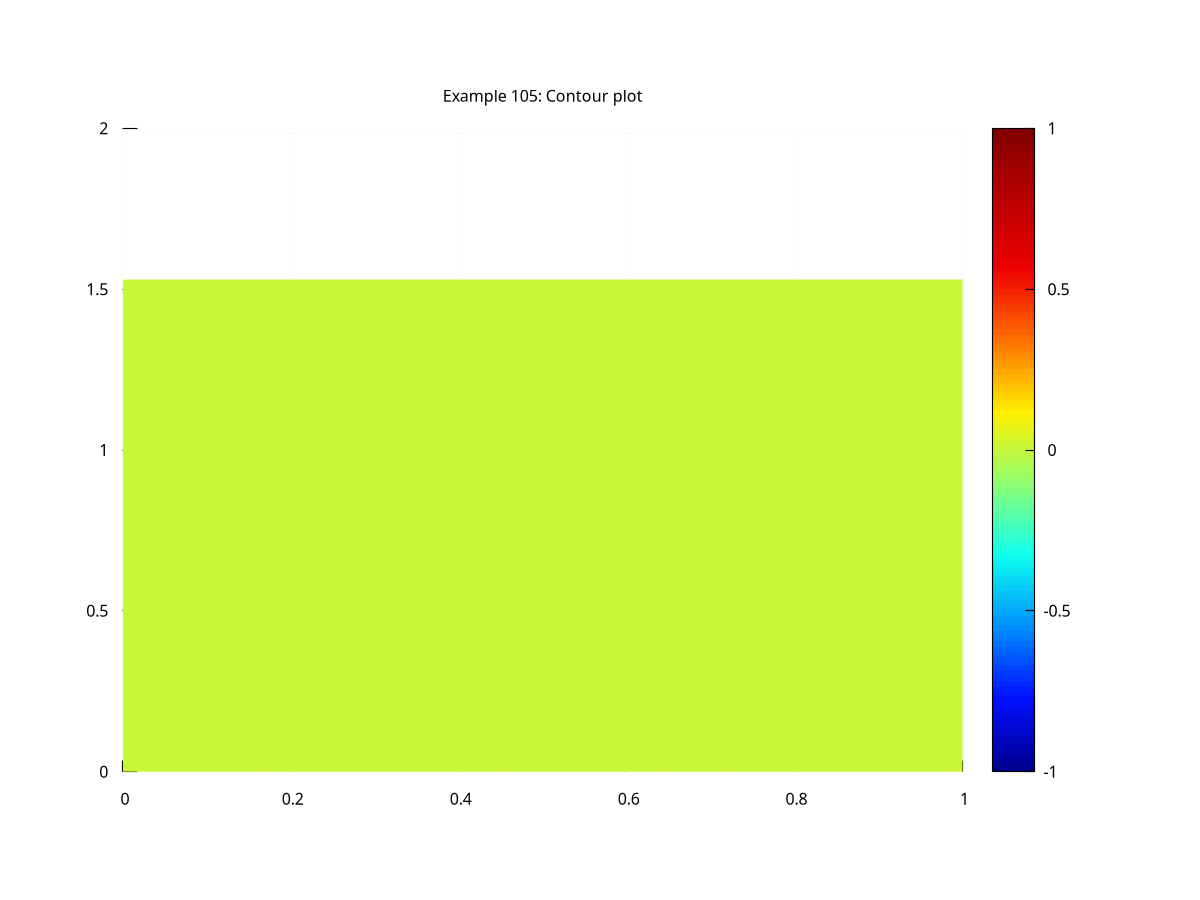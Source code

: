 # ogpf libray
# Rev. 0.22 of March 9th, 2018
# Licence: MIT

# gnuplot global setting
set term wxt size 640,480 enhanced font "verdana,10" title "ogpf libray: Rev. 0.22 of March 9th, 2018"

# ogpf extra configuration
# -------------------------------------------
# color definitions
set style line 1 lc rgb "#800000" lt 1 lw 2
set style line 2 lc rgb "#ff0000" lt 1 lw 2
set style line 3 lc rgb "#ff4500" lt 1 lw 2
set style line 4 lc rgb "#ffa500" lt 1 lw 2
set style line 5 lc rgb "#006400" lt 1 lw 2
set style line 6 lc rgb "#0000ff" lt 1 lw 2
set style line 7 lc rgb "#9400d3" lt 1 lw 2

# Axes
set border linewidth 1.15
set tics nomirror

# grid
# Add light grid to plot
set style line 102 lc rgb "#d6d7d9" lt 0 lw 1
set grid back ls 102

# plot style
set style data linespoints

# -------------------------------------------

set style data lines

 
# options
unset key
unset surface
unset border


 
# plot scale
 
# Annotation: title and labels
set title "Example 105: Contour plot"
 
# axes setting
set xrange [-0.:1.]
set yrange [-0.:2.]

#data x y z
$xyz << EOD
 -0.100000000000000      -3.000000000000000E-002  0.000000000000000E+000
 -0.100000000000000       2.379310344827586E-002  0.000000000000000E+000
 -0.100000000000000       7.758620689655173E-002  0.000000000000000E+000
 -0.100000000000000       0.131379310344828       0.000000000000000E+000
 -0.100000000000000       0.185172413793103       0.000000000000000E+000
 -0.100000000000000       0.238965517241379       0.000000000000000E+000
 -0.100000000000000       0.292758620689655       0.000000000000000E+000
 -0.100000000000000       0.346551724137931       0.000000000000000E+000
 -0.100000000000000       0.400344827586207       0.000000000000000E+000
 -0.100000000000000       0.454137931034483       0.000000000000000E+000
 -0.100000000000000       0.507931034482759       0.000000000000000E+000
 -0.100000000000000       0.561724137931034       0.000000000000000E+000
 -0.100000000000000       0.615517241379310       0.000000000000000E+000
 -0.100000000000000       0.669310344827586       0.000000000000000E+000
 -0.100000000000000       0.723103448275862       0.000000000000000E+000
 -0.100000000000000       0.776896551724138       0.000000000000000E+000
 -0.100000000000000       0.830689655172414       0.000000000000000E+000
 -0.100000000000000       0.884482758620690       0.000000000000000E+000
 -0.100000000000000       0.938275862068966       0.000000000000000E+000
 -0.100000000000000       0.992068965517241       0.000000000000000E+000
 -0.100000000000000        1.04586206896552       0.000000000000000E+000
 -0.100000000000000        1.09965517241379       0.000000000000000E+000
 -0.100000000000000        1.15344827586207       0.000000000000000E+000
 -0.100000000000000        1.20724137931034       0.000000000000000E+000
 -0.100000000000000        1.26103448275862       0.000000000000000E+000
 -0.100000000000000        1.31482758620690       0.000000000000000E+000
 -0.100000000000000        1.36862068965517       0.000000000000000E+000
 -0.100000000000000        1.42241379310345       0.000000000000000E+000
 -0.100000000000000        1.47620689655172       0.000000000000000E+000
 -0.100000000000000        1.53000000000000       0.000000000000000E+000

 -3.157894736842105E-002 -3.000000000000000E-002  0.000000000000000E+000
 -3.157894736842105E-002  2.379310344827586E-002  0.000000000000000E+000
 -3.157894736842105E-002  7.758620689655173E-002  0.000000000000000E+000
 -3.157894736842105E-002  0.131379310344828       0.000000000000000E+000
 -3.157894736842105E-002  0.185172413793103       0.000000000000000E+000
 -3.157894736842105E-002  0.238965517241379       0.000000000000000E+000
 -3.157894736842105E-002  0.292758620689655       0.000000000000000E+000
 -3.157894736842105E-002  0.346551724137931       0.000000000000000E+000
 -3.157894736842105E-002  0.400344827586207       0.000000000000000E+000
 -3.157894736842105E-002  0.454137931034483       0.000000000000000E+000
 -3.157894736842105E-002  0.507931034482759       0.000000000000000E+000
 -3.157894736842105E-002  0.561724137931034       0.000000000000000E+000
 -3.157894736842105E-002  0.615517241379310       0.000000000000000E+000
 -3.157894736842105E-002  0.669310344827586       0.000000000000000E+000
 -3.157894736842105E-002  0.723103448275862       0.000000000000000E+000
 -3.157894736842105E-002  0.776896551724138       0.000000000000000E+000
 -3.157894736842105E-002  0.830689655172414       0.000000000000000E+000
 -3.157894736842105E-002  0.884482758620690       0.000000000000000E+000
 -3.157894736842105E-002  0.938275862068966       0.000000000000000E+000
 -3.157894736842105E-002  0.992068965517241       0.000000000000000E+000
 -3.157894736842105E-002   1.04586206896552       0.000000000000000E+000
 -3.157894736842105E-002   1.09965517241379       0.000000000000000E+000
 -3.157894736842105E-002   1.15344827586207       0.000000000000000E+000
 -3.157894736842105E-002   1.20724137931034       0.000000000000000E+000
 -3.157894736842105E-002   1.26103448275862       0.000000000000000E+000
 -3.157894736842105E-002   1.31482758620690       0.000000000000000E+000
 -3.157894736842105E-002   1.36862068965517       0.000000000000000E+000
 -3.157894736842105E-002   1.42241379310345       0.000000000000000E+000
 -3.157894736842105E-002   1.47620689655172       0.000000000000000E+000
 -3.157894736842105E-002   1.53000000000000       0.000000000000000E+000

  3.684210526315790E-002 -3.000000000000000E-002  0.000000000000000E+000
  3.684210526315790E-002  2.379310344827586E-002  0.000000000000000E+000
  3.684210526315790E-002  7.758620689655173E-002  0.000000000000000E+000
  3.684210526315790E-002  0.131379310344828       0.000000000000000E+000
  3.684210526315790E-002  0.185172413793103       0.000000000000000E+000
  3.684210526315790E-002  0.238965517241379       0.000000000000000E+000
  3.684210526315790E-002  0.292758620689655       0.000000000000000E+000
  3.684210526315790E-002  0.346551724137931       0.000000000000000E+000
  3.684210526315790E-002  0.400344827586207       0.000000000000000E+000
  3.684210526315790E-002  0.454137931034483       0.000000000000000E+000
  3.684210526315790E-002  0.507931034482759       0.000000000000000E+000
  3.684210526315790E-002  0.561724137931034       0.000000000000000E+000
  3.684210526315790E-002  0.615517241379310       0.000000000000000E+000
  3.684210526315790E-002  0.669310344827586       0.000000000000000E+000
  3.684210526315790E-002  0.723103448275862       0.000000000000000E+000
  3.684210526315790E-002  0.776896551724138       0.000000000000000E+000
  3.684210526315790E-002  0.830689655172414       0.000000000000000E+000
  3.684210526315790E-002  0.884482758620690       0.000000000000000E+000
  3.684210526315790E-002  0.938275862068966       0.000000000000000E+000
  3.684210526315790E-002  0.992068965517241       0.000000000000000E+000
  3.684210526315790E-002   1.04586206896552       0.000000000000000E+000
  3.684210526315790E-002   1.09965517241379       0.000000000000000E+000
  3.684210526315790E-002   1.15344827586207       0.000000000000000E+000
  3.684210526315790E-002   1.20724137931034       0.000000000000000E+000
  3.684210526315790E-002   1.26103448275862       0.000000000000000E+000
  3.684210526315790E-002   1.31482758620690       0.000000000000000E+000
  3.684210526315790E-002   1.36862068965517       0.000000000000000E+000
  3.684210526315790E-002   1.42241379310345       0.000000000000000E+000
  3.684210526315790E-002   1.47620689655172       0.000000000000000E+000
  3.684210526315790E-002   1.53000000000000       0.000000000000000E+000

  0.105263157894737      -3.000000000000000E-002  0.000000000000000E+000
  0.105263157894737       2.379310344827586E-002  0.000000000000000E+000
  0.105263157894737       7.758620689655173E-002  0.000000000000000E+000
  0.105263157894737       0.131379310344828       0.000000000000000E+000
  0.105263157894737       0.185172413793103       0.000000000000000E+000
  0.105263157894737       0.238965517241379       0.000000000000000E+000
  0.105263157894737       0.292758620689655       0.000000000000000E+000
  0.105263157894737       0.346551724137931       0.000000000000000E+000
  0.105263157894737       0.400344827586207       0.000000000000000E+000
  0.105263157894737       0.454137931034483       0.000000000000000E+000
  0.105263157894737       0.507931034482759       0.000000000000000E+000
  0.105263157894737       0.561724137931034       0.000000000000000E+000
  0.105263157894737       0.615517241379310       0.000000000000000E+000
  0.105263157894737       0.669310344827586       0.000000000000000E+000
  0.105263157894737       0.723103448275862       0.000000000000000E+000
  0.105263157894737       0.776896551724138       0.000000000000000E+000
  0.105263157894737       0.830689655172414       0.000000000000000E+000
  0.105263157894737       0.884482758620690       0.000000000000000E+000
  0.105263157894737       0.938275862068966       0.000000000000000E+000
  0.105263157894737       0.992068965517241       0.000000000000000E+000
  0.105263157894737        1.04586206896552       0.000000000000000E+000
  0.105263157894737        1.09965517241379       0.000000000000000E+000
  0.105263157894737        1.15344827586207       0.000000000000000E+000
  0.105263157894737        1.20724137931034       0.000000000000000E+000
  0.105263157894737        1.26103448275862       0.000000000000000E+000
  0.105263157894737        1.31482758620690       0.000000000000000E+000
  0.105263157894737        1.36862068965517       0.000000000000000E+000
  0.105263157894737        1.42241379310345       0.000000000000000E+000
  0.105263157894737        1.47620689655172       0.000000000000000E+000
  0.105263157894737        1.53000000000000       0.000000000000000E+000

  0.173684210526316      -3.000000000000000E-002  0.000000000000000E+000
  0.173684210526316       2.379310344827586E-002  0.000000000000000E+000
  0.173684210526316       7.758620689655173E-002  0.000000000000000E+000
  0.173684210526316       0.131379310344828       0.000000000000000E+000
  0.173684210526316       0.185172413793103       0.000000000000000E+000
  0.173684210526316       0.238965517241379       0.000000000000000E+000
  0.173684210526316       0.292758620689655       0.000000000000000E+000
  0.173684210526316       0.346551724137931       0.000000000000000E+000
  0.173684210526316       0.400344827586207       0.000000000000000E+000
  0.173684210526316       0.454137931034483       0.000000000000000E+000
  0.173684210526316       0.507931034482759       0.000000000000000E+000
  0.173684210526316       0.561724137931034       0.000000000000000E+000
  0.173684210526316       0.615517241379310       0.000000000000000E+000
  0.173684210526316       0.669310344827586       0.000000000000000E+000
  0.173684210526316       0.723103448275862       0.000000000000000E+000
  0.173684210526316       0.776896551724138       0.000000000000000E+000
  0.173684210526316       0.830689655172414       0.000000000000000E+000
  0.173684210526316       0.884482758620690       0.000000000000000E+000
  0.173684210526316       0.938275862068966       0.000000000000000E+000
  0.173684210526316       0.992068965517241       0.000000000000000E+000
  0.173684210526316        1.04586206896552       0.000000000000000E+000
  0.173684210526316        1.09965517241379       0.000000000000000E+000
  0.173684210526316        1.15344827586207       0.000000000000000E+000
  0.173684210526316        1.20724137931034       0.000000000000000E+000
  0.173684210526316        1.26103448275862       0.000000000000000E+000
  0.173684210526316        1.31482758620690       0.000000000000000E+000
  0.173684210526316        1.36862068965517       0.000000000000000E+000
  0.173684210526316        1.42241379310345       0.000000000000000E+000
  0.173684210526316        1.47620689655172       0.000000000000000E+000
  0.173684210526316        1.53000000000000       0.000000000000000E+000

  0.242105263157895      -3.000000000000000E-002  0.000000000000000E+000
  0.242105263157895       2.379310344827586E-002  0.000000000000000E+000
  0.242105263157895       7.758620689655173E-002  0.000000000000000E+000
  0.242105263157895       0.131379310344828       0.000000000000000E+000
  0.242105263157895       0.185172413793103       0.000000000000000E+000
  0.242105263157895       0.238965517241379       0.000000000000000E+000
  0.242105263157895       0.292758620689655       0.000000000000000E+000
  0.242105263157895       0.346551724137931       0.000000000000000E+000
  0.242105263157895       0.400344827586207       0.000000000000000E+000
  0.242105263157895       0.454137931034483       0.000000000000000E+000
  0.242105263157895       0.507931034482759       0.000000000000000E+000
  0.242105263157895       0.561724137931034       0.000000000000000E+000
  0.242105263157895       0.615517241379310       0.000000000000000E+000
  0.242105263157895       0.669310344827586       0.000000000000000E+000
  0.242105263157895       0.723103448275862       0.000000000000000E+000
  0.242105263157895       0.776896551724138       0.000000000000000E+000
  0.242105263157895       0.830689655172414       0.000000000000000E+000
  0.242105263157895       0.884482758620690       0.000000000000000E+000
  0.242105263157895       0.938275862068966       0.000000000000000E+000
  0.242105263157895       0.992068965517241       0.000000000000000E+000
  0.242105263157895        1.04586206896552       0.000000000000000E+000
  0.242105263157895        1.09965517241379       0.000000000000000E+000
  0.242105263157895        1.15344827586207       0.000000000000000E+000
  0.242105263157895        1.20724137931034       0.000000000000000E+000
  0.242105263157895        1.26103448275862       0.000000000000000E+000
  0.242105263157895        1.31482758620690       0.000000000000000E+000
  0.242105263157895        1.36862068965517       0.000000000000000E+000
  0.242105263157895        1.42241379310345       0.000000000000000E+000
  0.242105263157895        1.47620689655172       0.000000000000000E+000
  0.242105263157895        1.53000000000000       0.000000000000000E+000

  0.310526315789474      -3.000000000000000E-002  0.000000000000000E+000
  0.310526315789474       2.379310344827586E-002  0.000000000000000E+000
  0.310526315789474       7.758620689655173E-002  0.000000000000000E+000
  0.310526315789474       0.131379310344828       0.000000000000000E+000
  0.310526315789474       0.185172413793103       0.000000000000000E+000
  0.310526315789474       0.238965517241379       0.000000000000000E+000
  0.310526315789474       0.292758620689655       0.000000000000000E+000
  0.310526315789474       0.346551724137931       0.000000000000000E+000
  0.310526315789474       0.400344827586207       0.000000000000000E+000
  0.310526315789474       0.454137931034483       0.000000000000000E+000
  0.310526315789474       0.507931034482759       0.000000000000000E+000
  0.310526315789474       0.561724137931034       0.000000000000000E+000
  0.310526315789474       0.615517241379310       0.000000000000000E+000
  0.310526315789474       0.669310344827586       0.000000000000000E+000
  0.310526315789474       0.723103448275862       0.000000000000000E+000
  0.310526315789474       0.776896551724138       0.000000000000000E+000
  0.310526315789474       0.830689655172414       0.000000000000000E+000
  0.310526315789474       0.884482758620690       0.000000000000000E+000
  0.310526315789474       0.938275862068966       0.000000000000000E+000
  0.310526315789474       0.992068965517241       0.000000000000000E+000
  0.310526315789474        1.04586206896552       0.000000000000000E+000
  0.310526315789474        1.09965517241379       0.000000000000000E+000
  0.310526315789474        1.15344827586207       0.000000000000000E+000
  0.310526315789474        1.20724137931034       0.000000000000000E+000
  0.310526315789474        1.26103448275862       0.000000000000000E+000
  0.310526315789474        1.31482758620690       0.000000000000000E+000
  0.310526315789474        1.36862068965517       0.000000000000000E+000
  0.310526315789474        1.42241379310345       0.000000000000000E+000
  0.310526315789474        1.47620689655172       0.000000000000000E+000
  0.310526315789474        1.53000000000000       0.000000000000000E+000

  0.378947368421053      -3.000000000000000E-002  0.000000000000000E+000
  0.378947368421053       2.379310344827586E-002  0.000000000000000E+000
  0.378947368421053       7.758620689655173E-002  0.000000000000000E+000
  0.378947368421053       0.131379310344828       0.000000000000000E+000
  0.378947368421053       0.185172413793103       0.000000000000000E+000
  0.378947368421053       0.238965517241379       0.000000000000000E+000
  0.378947368421053       0.292758620689655       0.000000000000000E+000
  0.378947368421053       0.346551724137931       0.000000000000000E+000
  0.378947368421053       0.400344827586207       0.000000000000000E+000
  0.378947368421053       0.454137931034483       0.000000000000000E+000
  0.378947368421053       0.507931034482759       0.000000000000000E+000
  0.378947368421053       0.561724137931034       0.000000000000000E+000
  0.378947368421053       0.615517241379310       0.000000000000000E+000
  0.378947368421053       0.669310344827586       0.000000000000000E+000
  0.378947368421053       0.723103448275862       0.000000000000000E+000
  0.378947368421053       0.776896551724138       0.000000000000000E+000
  0.378947368421053       0.830689655172414       0.000000000000000E+000
  0.378947368421053       0.884482758620690       0.000000000000000E+000
  0.378947368421053       0.938275862068966       0.000000000000000E+000
  0.378947368421053       0.992068965517241       0.000000000000000E+000
  0.378947368421053        1.04586206896552       0.000000000000000E+000
  0.378947368421053        1.09965517241379       0.000000000000000E+000
  0.378947368421053        1.15344827586207       0.000000000000000E+000
  0.378947368421053        1.20724137931034       0.000000000000000E+000
  0.378947368421053        1.26103448275862       0.000000000000000E+000
  0.378947368421053        1.31482758620690       0.000000000000000E+000
  0.378947368421053        1.36862068965517       0.000000000000000E+000
  0.378947368421053        1.42241379310345       0.000000000000000E+000
  0.378947368421053        1.47620689655172       0.000000000000000E+000
  0.378947368421053        1.53000000000000       0.000000000000000E+000

  0.447368421052632      -3.000000000000000E-002  0.000000000000000E+000
  0.447368421052632       2.379310344827586E-002  0.000000000000000E+000
  0.447368421052632       7.758620689655173E-002  0.000000000000000E+000
  0.447368421052632       0.131379310344828       0.000000000000000E+000
  0.447368421052632       0.185172413793103       0.000000000000000E+000
  0.447368421052632       0.238965517241379       0.000000000000000E+000
  0.447368421052632       0.292758620689655       0.000000000000000E+000
  0.447368421052632       0.346551724137931       0.000000000000000E+000
  0.447368421052632       0.400344827586207       0.000000000000000E+000
  0.447368421052632       0.454137931034483       0.000000000000000E+000
  0.447368421052632       0.507931034482759       0.000000000000000E+000
  0.447368421052632       0.561724137931034       0.000000000000000E+000
  0.447368421052632       0.615517241379310       0.000000000000000E+000
  0.447368421052632       0.669310344827586       0.000000000000000E+000
  0.447368421052632       0.723103448275862       0.000000000000000E+000
  0.447368421052632       0.776896551724138       0.000000000000000E+000
  0.447368421052632       0.830689655172414       0.000000000000000E+000
  0.447368421052632       0.884482758620690       0.000000000000000E+000
  0.447368421052632       0.938275862068966       0.000000000000000E+000
  0.447368421052632       0.992068965517241       0.000000000000000E+000
  0.447368421052632        1.04586206896552       0.000000000000000E+000
  0.447368421052632        1.09965517241379       0.000000000000000E+000
  0.447368421052632        1.15344827586207       0.000000000000000E+000
  0.447368421052632        1.20724137931034       0.000000000000000E+000
  0.447368421052632        1.26103448275862       0.000000000000000E+000
  0.447368421052632        1.31482758620690       0.000000000000000E+000
  0.447368421052632        1.36862068965517       0.000000000000000E+000
  0.447368421052632        1.42241379310345       0.000000000000000E+000
  0.447368421052632        1.47620689655172       0.000000000000000E+000
  0.447368421052632        1.53000000000000       0.000000000000000E+000

  0.515789473684211      -3.000000000000000E-002  0.000000000000000E+000
  0.515789473684211       2.379310344827586E-002  0.000000000000000E+000
  0.515789473684211       7.758620689655173E-002  0.000000000000000E+000
  0.515789473684211       0.131379310344828       0.000000000000000E+000
  0.515789473684211       0.185172413793103       0.000000000000000E+000
  0.515789473684211       0.238965517241379       0.000000000000000E+000
  0.515789473684211       0.292758620689655       0.000000000000000E+000
  0.515789473684211       0.346551724137931       0.000000000000000E+000
  0.515789473684211       0.400344827586207       0.000000000000000E+000
  0.515789473684211       0.454137931034483       0.000000000000000E+000
  0.515789473684211       0.507931034482759       0.000000000000000E+000
  0.515789473684211       0.561724137931034       0.000000000000000E+000
  0.515789473684211       0.615517241379310       0.000000000000000E+000
  0.515789473684211       0.669310344827586       0.000000000000000E+000
  0.515789473684211       0.723103448275862       0.000000000000000E+000
  0.515789473684211       0.776896551724138       0.000000000000000E+000
  0.515789473684211       0.830689655172414       0.000000000000000E+000
  0.515789473684211       0.884482758620690       0.000000000000000E+000
  0.515789473684211       0.938275862068966       0.000000000000000E+000
  0.515789473684211       0.992068965517241       0.000000000000000E+000
  0.515789473684211        1.04586206896552       0.000000000000000E+000
  0.515789473684211        1.09965517241379       0.000000000000000E+000
  0.515789473684211        1.15344827586207       0.000000000000000E+000
  0.515789473684211        1.20724137931034       0.000000000000000E+000
  0.515789473684211        1.26103448275862       0.000000000000000E+000
  0.515789473684211        1.31482758620690       0.000000000000000E+000
  0.515789473684211        1.36862068965517       0.000000000000000E+000
  0.515789473684211        1.42241379310345       0.000000000000000E+000
  0.515789473684211        1.47620689655172       0.000000000000000E+000
  0.515789473684211        1.53000000000000       0.000000000000000E+000

  0.584210526315790      -3.000000000000000E-002  0.000000000000000E+000
  0.584210526315790       2.379310344827586E-002  0.000000000000000E+000
  0.584210526315790       7.758620689655173E-002  0.000000000000000E+000
  0.584210526315790       0.131379310344828       0.000000000000000E+000
  0.584210526315790       0.185172413793103       0.000000000000000E+000
  0.584210526315790       0.238965517241379       0.000000000000000E+000
  0.584210526315790       0.292758620689655       0.000000000000000E+000
  0.584210526315790       0.346551724137931       0.000000000000000E+000
  0.584210526315790       0.400344827586207       0.000000000000000E+000
  0.584210526315790       0.454137931034483       0.000000000000000E+000
  0.584210526315790       0.507931034482759       0.000000000000000E+000
  0.584210526315790       0.561724137931034       0.000000000000000E+000
  0.584210526315790       0.615517241379310       0.000000000000000E+000
  0.584210526315790       0.669310344827586       0.000000000000000E+000
  0.584210526315790       0.723103448275862       0.000000000000000E+000
  0.584210526315790       0.776896551724138       0.000000000000000E+000
  0.584210526315790       0.830689655172414       0.000000000000000E+000
  0.584210526315790       0.884482758620690       0.000000000000000E+000
  0.584210526315790       0.938275862068966       0.000000000000000E+000
  0.584210526315790       0.992068965517241       0.000000000000000E+000
  0.584210526315790        1.04586206896552       0.000000000000000E+000
  0.584210526315790        1.09965517241379       0.000000000000000E+000
  0.584210526315790        1.15344827586207       0.000000000000000E+000
  0.584210526315790        1.20724137931034       0.000000000000000E+000
  0.584210526315790        1.26103448275862       0.000000000000000E+000
  0.584210526315790        1.31482758620690       0.000000000000000E+000
  0.584210526315790        1.36862068965517       0.000000000000000E+000
  0.584210526315790        1.42241379310345       0.000000000000000E+000
  0.584210526315790        1.47620689655172       0.000000000000000E+000
  0.584210526315790        1.53000000000000       0.000000000000000E+000

  0.652631578947368      -3.000000000000000E-002  0.000000000000000E+000
  0.652631578947368       2.379310344827586E-002  0.000000000000000E+000
  0.652631578947368       7.758620689655173E-002  0.000000000000000E+000
  0.652631578947368       0.131379310344828       0.000000000000000E+000
  0.652631578947368       0.185172413793103       0.000000000000000E+000
  0.652631578947368       0.238965517241379       0.000000000000000E+000
  0.652631578947368       0.292758620689655       0.000000000000000E+000
  0.652631578947368       0.346551724137931       0.000000000000000E+000
  0.652631578947368       0.400344827586207       0.000000000000000E+000
  0.652631578947368       0.454137931034483       0.000000000000000E+000
  0.652631578947368       0.507931034482759       0.000000000000000E+000
  0.652631578947368       0.561724137931034       0.000000000000000E+000
  0.652631578947368       0.615517241379310       0.000000000000000E+000
  0.652631578947368       0.669310344827586       0.000000000000000E+000
  0.652631578947368       0.723103448275862       0.000000000000000E+000
  0.652631578947368       0.776896551724138       0.000000000000000E+000
  0.652631578947368       0.830689655172414       0.000000000000000E+000
  0.652631578947368       0.884482758620690       0.000000000000000E+000
  0.652631578947368       0.938275862068966       0.000000000000000E+000
  0.652631578947368       0.992068965517241       0.000000000000000E+000
  0.652631578947368        1.04586206896552       0.000000000000000E+000
  0.652631578947368        1.09965517241379       0.000000000000000E+000
  0.652631578947368        1.15344827586207       0.000000000000000E+000
  0.652631578947368        1.20724137931034       0.000000000000000E+000
  0.652631578947368        1.26103448275862       0.000000000000000E+000
  0.652631578947368        1.31482758620690       0.000000000000000E+000
  0.652631578947368        1.36862068965517       0.000000000000000E+000
  0.652631578947368        1.42241379310345       0.000000000000000E+000
  0.652631578947368        1.47620689655172       0.000000000000000E+000
  0.652631578947368        1.53000000000000       0.000000000000000E+000

  0.721052631578948      -3.000000000000000E-002  0.000000000000000E+000
  0.721052631578948       2.379310344827586E-002  0.000000000000000E+000
  0.721052631578948       7.758620689655173E-002  0.000000000000000E+000
  0.721052631578948       0.131379310344828       0.000000000000000E+000
  0.721052631578948       0.185172413793103       0.000000000000000E+000
  0.721052631578948       0.238965517241379       0.000000000000000E+000
  0.721052631578948       0.292758620689655       0.000000000000000E+000
  0.721052631578948       0.346551724137931       0.000000000000000E+000
  0.721052631578948       0.400344827586207       0.000000000000000E+000
  0.721052631578948       0.454137931034483       0.000000000000000E+000
  0.721052631578948       0.507931034482759       0.000000000000000E+000
  0.721052631578948       0.561724137931034       0.000000000000000E+000
  0.721052631578948       0.615517241379310       0.000000000000000E+000
  0.721052631578948       0.669310344827586       0.000000000000000E+000
  0.721052631578948       0.723103448275862       0.000000000000000E+000
  0.721052631578948       0.776896551724138       0.000000000000000E+000
  0.721052631578948       0.830689655172414       0.000000000000000E+000
  0.721052631578948       0.884482758620690       0.000000000000000E+000
  0.721052631578948       0.938275862068966       0.000000000000000E+000
  0.721052631578948       0.992068965517241       0.000000000000000E+000
  0.721052631578948        1.04586206896552       0.000000000000000E+000
  0.721052631578948        1.09965517241379       0.000000000000000E+000
  0.721052631578948        1.15344827586207       0.000000000000000E+000
  0.721052631578948        1.20724137931034       0.000000000000000E+000
  0.721052631578948        1.26103448275862       0.000000000000000E+000
  0.721052631578948        1.31482758620690       0.000000000000000E+000
  0.721052631578948        1.36862068965517       0.000000000000000E+000
  0.721052631578948        1.42241379310345       0.000000000000000E+000
  0.721052631578948        1.47620689655172       0.000000000000000E+000
  0.721052631578948        1.53000000000000       0.000000000000000E+000

  0.789473684210526      -3.000000000000000E-002  0.000000000000000E+000
  0.789473684210526       2.379310344827586E-002  0.000000000000000E+000
  0.789473684210526       7.758620689655173E-002  0.000000000000000E+000
  0.789473684210526       0.131379310344828       0.000000000000000E+000
  0.789473684210526       0.185172413793103       0.000000000000000E+000
  0.789473684210526       0.238965517241379       0.000000000000000E+000
  0.789473684210526       0.292758620689655       0.000000000000000E+000
  0.789473684210526       0.346551724137931       0.000000000000000E+000
  0.789473684210526       0.400344827586207       0.000000000000000E+000
  0.789473684210526       0.454137931034483       0.000000000000000E+000
  0.789473684210526       0.507931034482759       0.000000000000000E+000
  0.789473684210526       0.561724137931034       0.000000000000000E+000
  0.789473684210526       0.615517241379310       0.000000000000000E+000
  0.789473684210526       0.669310344827586       0.000000000000000E+000
  0.789473684210526       0.723103448275862       0.000000000000000E+000
  0.789473684210526       0.776896551724138       0.000000000000000E+000
  0.789473684210526       0.830689655172414       0.000000000000000E+000
  0.789473684210526       0.884482758620690       0.000000000000000E+000
  0.789473684210526       0.938275862068966       0.000000000000000E+000
  0.789473684210526       0.992068965517241       0.000000000000000E+000
  0.789473684210526        1.04586206896552       0.000000000000000E+000
  0.789473684210526        1.09965517241379       0.000000000000000E+000
  0.789473684210526        1.15344827586207       0.000000000000000E+000
  0.789473684210526        1.20724137931034       0.000000000000000E+000
  0.789473684210526        1.26103448275862       0.000000000000000E+000
  0.789473684210526        1.31482758620690       0.000000000000000E+000
  0.789473684210526        1.36862068965517       0.000000000000000E+000
  0.789473684210526        1.42241379310345       0.000000000000000E+000
  0.789473684210526        1.47620689655172       0.000000000000000E+000
  0.789473684210526        1.53000000000000       0.000000000000000E+000

  0.857894736842105      -3.000000000000000E-002  0.000000000000000E+000
  0.857894736842105       2.379310344827586E-002  0.000000000000000E+000
  0.857894736842105       7.758620689655173E-002  0.000000000000000E+000
  0.857894736842105       0.131379310344828       0.000000000000000E+000
  0.857894736842105       0.185172413793103       0.000000000000000E+000
  0.857894736842105       0.238965517241379       0.000000000000000E+000
  0.857894736842105       0.292758620689655       0.000000000000000E+000
  0.857894736842105       0.346551724137931       0.000000000000000E+000
  0.857894736842105       0.400344827586207       0.000000000000000E+000
  0.857894736842105       0.454137931034483       0.000000000000000E+000
  0.857894736842105       0.507931034482759       0.000000000000000E+000
  0.857894736842105       0.561724137931034       0.000000000000000E+000
  0.857894736842105       0.615517241379310       0.000000000000000E+000
  0.857894736842105       0.669310344827586       0.000000000000000E+000
  0.857894736842105       0.723103448275862       0.000000000000000E+000
  0.857894736842105       0.776896551724138       0.000000000000000E+000
  0.857894736842105       0.830689655172414       0.000000000000000E+000
  0.857894736842105       0.884482758620690       0.000000000000000E+000
  0.857894736842105       0.938275862068966       0.000000000000000E+000
  0.857894736842105       0.992068965517241       0.000000000000000E+000
  0.857894736842105        1.04586206896552       0.000000000000000E+000
  0.857894736842105        1.09965517241379       0.000000000000000E+000
  0.857894736842105        1.15344827586207       0.000000000000000E+000
  0.857894736842105        1.20724137931034       0.000000000000000E+000
  0.857894736842105        1.26103448275862       0.000000000000000E+000
  0.857894736842105        1.31482758620690       0.000000000000000E+000
  0.857894736842105        1.36862068965517       0.000000000000000E+000
  0.857894736842105        1.42241379310345       0.000000000000000E+000
  0.857894736842105        1.47620689655172       0.000000000000000E+000
  0.857894736842105        1.53000000000000       0.000000000000000E+000

  0.926315789473684      -3.000000000000000E-002  0.000000000000000E+000
  0.926315789473684       2.379310344827586E-002  0.000000000000000E+000
  0.926315789473684       7.758620689655173E-002  0.000000000000000E+000
  0.926315789473684       0.131379310344828       0.000000000000000E+000
  0.926315789473684       0.185172413793103       0.000000000000000E+000
  0.926315789473684       0.238965517241379       0.000000000000000E+000
  0.926315789473684       0.292758620689655       0.000000000000000E+000
  0.926315789473684       0.346551724137931       0.000000000000000E+000
  0.926315789473684       0.400344827586207       0.000000000000000E+000
  0.926315789473684       0.454137931034483       0.000000000000000E+000
  0.926315789473684       0.507931034482759       0.000000000000000E+000
  0.926315789473684       0.561724137931034       0.000000000000000E+000
  0.926315789473684       0.615517241379310       0.000000000000000E+000
  0.926315789473684       0.669310344827586       0.000000000000000E+000
  0.926315789473684       0.723103448275862       0.000000000000000E+000
  0.926315789473684       0.776896551724138       0.000000000000000E+000
  0.926315789473684       0.830689655172414       0.000000000000000E+000
  0.926315789473684       0.884482758620690       0.000000000000000E+000
  0.926315789473684       0.938275862068966       0.000000000000000E+000
  0.926315789473684       0.992068965517241       0.000000000000000E+000
  0.926315789473684        1.04586206896552       0.000000000000000E+000
  0.926315789473684        1.09965517241379       0.000000000000000E+000
  0.926315789473684        1.15344827586207       0.000000000000000E+000
  0.926315789473684        1.20724137931034       0.000000000000000E+000
  0.926315789473684        1.26103448275862       0.000000000000000E+000
  0.926315789473684        1.31482758620690       0.000000000000000E+000
  0.926315789473684        1.36862068965517       0.000000000000000E+000
  0.926315789473684        1.42241379310345       0.000000000000000E+000
  0.926315789473684        1.47620689655172       0.000000000000000E+000
  0.926315789473684        1.53000000000000       0.000000000000000E+000

  0.994736842105263      -3.000000000000000E-002  0.000000000000000E+000
  0.994736842105263       2.379310344827586E-002  0.000000000000000E+000
  0.994736842105263       7.758620689655173E-002  0.000000000000000E+000
  0.994736842105263       0.131379310344828       0.000000000000000E+000
  0.994736842105263       0.185172413793103       0.000000000000000E+000
  0.994736842105263       0.238965517241379       0.000000000000000E+000
  0.994736842105263       0.292758620689655       0.000000000000000E+000
  0.994736842105263       0.346551724137931       0.000000000000000E+000
  0.994736842105263       0.400344827586207       0.000000000000000E+000
  0.994736842105263       0.454137931034483       0.000000000000000E+000
  0.994736842105263       0.507931034482759       0.000000000000000E+000
  0.994736842105263       0.561724137931034       0.000000000000000E+000
  0.994736842105263       0.615517241379310       0.000000000000000E+000
  0.994736842105263       0.669310344827586       0.000000000000000E+000
  0.994736842105263       0.723103448275862       0.000000000000000E+000
  0.994736842105263       0.776896551724138       0.000000000000000E+000
  0.994736842105263       0.830689655172414       0.000000000000000E+000
  0.994736842105263       0.884482758620690       0.000000000000000E+000
  0.994736842105263       0.938275862068966       0.000000000000000E+000
  0.994736842105263       0.992068965517241       0.000000000000000E+000
  0.994736842105263        1.04586206896552       0.000000000000000E+000
  0.994736842105263        1.09965517241379       0.000000000000000E+000
  0.994736842105263        1.15344827586207       0.000000000000000E+000
  0.994736842105263        1.20724137931034       0.000000000000000E+000
  0.994736842105263        1.26103448275862       0.000000000000000E+000
  0.994736842105263        1.31482758620690       0.000000000000000E+000
  0.994736842105263        1.36862068965517       0.000000000000000E+000
  0.994736842105263        1.42241379310345       0.000000000000000E+000
  0.994736842105263        1.47620689655172       0.000000000000000E+000
  0.994736842105263        1.53000000000000       0.000000000000000E+000

   1.06315789473684      -3.000000000000000E-002  0.000000000000000E+000
   1.06315789473684       2.379310344827586E-002  0.000000000000000E+000
   1.06315789473684       7.758620689655173E-002  0.000000000000000E+000
   1.06315789473684       0.131379310344828       0.000000000000000E+000
   1.06315789473684       0.185172413793103       0.000000000000000E+000
   1.06315789473684       0.238965517241379       0.000000000000000E+000
   1.06315789473684       0.292758620689655       0.000000000000000E+000
   1.06315789473684       0.346551724137931       0.000000000000000E+000
   1.06315789473684       0.400344827586207       0.000000000000000E+000
   1.06315789473684       0.454137931034483       0.000000000000000E+000
   1.06315789473684       0.507931034482759       0.000000000000000E+000
   1.06315789473684       0.561724137931034       0.000000000000000E+000
   1.06315789473684       0.615517241379310       0.000000000000000E+000
   1.06315789473684       0.669310344827586       0.000000000000000E+000
   1.06315789473684       0.723103448275862       0.000000000000000E+000
   1.06315789473684       0.776896551724138       0.000000000000000E+000
   1.06315789473684       0.830689655172414       0.000000000000000E+000
   1.06315789473684       0.884482758620690       0.000000000000000E+000
   1.06315789473684       0.938275862068966       0.000000000000000E+000
   1.06315789473684       0.992068965517241       0.000000000000000E+000
   1.06315789473684        1.04586206896552       0.000000000000000E+000
   1.06315789473684        1.09965517241379       0.000000000000000E+000
   1.06315789473684        1.15344827586207       0.000000000000000E+000
   1.06315789473684        1.20724137931034       0.000000000000000E+000
   1.06315789473684        1.26103448275862       0.000000000000000E+000
   1.06315789473684        1.31482758620690       0.000000000000000E+000
   1.06315789473684        1.36862068965517       0.000000000000000E+000
   1.06315789473684        1.42241379310345       0.000000000000000E+000
   1.06315789473684        1.47620689655172       0.000000000000000E+000
   1.06315789473684        1.53000000000000       0.000000000000000E+000

   1.13157894736842      -3.000000000000000E-002  0.000000000000000E+000
   1.13157894736842       2.379310344827586E-002  0.000000000000000E+000
   1.13157894736842       7.758620689655173E-002  0.000000000000000E+000
   1.13157894736842       0.131379310344828       0.000000000000000E+000
   1.13157894736842       0.185172413793103       0.000000000000000E+000
   1.13157894736842       0.238965517241379       0.000000000000000E+000
   1.13157894736842       0.292758620689655       0.000000000000000E+000
   1.13157894736842       0.346551724137931       0.000000000000000E+000
   1.13157894736842       0.400344827586207       0.000000000000000E+000
   1.13157894736842       0.454137931034483       0.000000000000000E+000
   1.13157894736842       0.507931034482759       0.000000000000000E+000
   1.13157894736842       0.561724137931034       0.000000000000000E+000
   1.13157894736842       0.615517241379310       0.000000000000000E+000
   1.13157894736842       0.669310344827586       0.000000000000000E+000
   1.13157894736842       0.723103448275862       0.000000000000000E+000
   1.13157894736842       0.776896551724138       0.000000000000000E+000
   1.13157894736842       0.830689655172414       0.000000000000000E+000
   1.13157894736842       0.884482758620690       0.000000000000000E+000
   1.13157894736842       0.938275862068966       0.000000000000000E+000
   1.13157894736842       0.992068965517241       0.000000000000000E+000
   1.13157894736842        1.04586206896552       0.000000000000000E+000
   1.13157894736842        1.09965517241379       0.000000000000000E+000
   1.13157894736842        1.15344827586207       0.000000000000000E+000
   1.13157894736842        1.20724137931034       0.000000000000000E+000
   1.13157894736842        1.26103448275862       0.000000000000000E+000
   1.13157894736842        1.31482758620690       0.000000000000000E+000
   1.13157894736842        1.36862068965517       0.000000000000000E+000
   1.13157894736842        1.42241379310345       0.000000000000000E+000
   1.13157894736842        1.47620689655172       0.000000000000000E+000
   1.13157894736842        1.53000000000000       0.000000000000000E+000

   1.20000000000000      -3.000000000000000E-002  0.000000000000000E+000
   1.20000000000000       2.379310344827586E-002  0.000000000000000E+000
   1.20000000000000       7.758620689655173E-002  0.000000000000000E+000
   1.20000000000000       0.131379310344828       0.000000000000000E+000
   1.20000000000000       0.185172413793103       0.000000000000000E+000
   1.20000000000000       0.238965517241379       0.000000000000000E+000
   1.20000000000000       0.292758620689655       0.000000000000000E+000
   1.20000000000000       0.346551724137931       0.000000000000000E+000
   1.20000000000000       0.400344827586207       0.000000000000000E+000
   1.20000000000000       0.454137931034483       0.000000000000000E+000
   1.20000000000000       0.507931034482759       0.000000000000000E+000
   1.20000000000000       0.561724137931034       0.000000000000000E+000
   1.20000000000000       0.615517241379310       0.000000000000000E+000
   1.20000000000000       0.669310344827586       0.000000000000000E+000
   1.20000000000000       0.723103448275862       0.000000000000000E+000
   1.20000000000000       0.776896551724138       0.000000000000000E+000
   1.20000000000000       0.830689655172414       0.000000000000000E+000
   1.20000000000000       0.884482758620690       0.000000000000000E+000
   1.20000000000000       0.938275862068966       0.000000000000000E+000
   1.20000000000000       0.992068965517241       0.000000000000000E+000
   1.20000000000000        1.04586206896552       0.000000000000000E+000
   1.20000000000000        1.09965517241379       0.000000000000000E+000
   1.20000000000000        1.15344827586207       0.000000000000000E+000
   1.20000000000000        1.20724137931034       0.000000000000000E+000
   1.20000000000000        1.26103448275862       0.000000000000000E+000
   1.20000000000000        1.31482758620690       0.000000000000000E+000
   1.20000000000000        1.36862068965517       0.000000000000000E+000
   1.20000000000000        1.42241379310345       0.000000000000000E+000
   1.20000000000000        1.47620689655172       0.000000000000000E+000
   1.20000000000000        1.53000000000000       0.000000000000000E+000

EOD

# create the contour
set contour base
set cntrparam levels 14
unset surface
set view map
# Define the jet pallete
set palette defined ( \
           0 "#000090",\
           1 "#000fff",\
           2 "#0090ff",\
           3 "#0fffee",\
           4 "#90ff70",\
           5 "#ffee00",\
           6 "#ff7000",\
           7 "#ee0000",\
           9 "#7f0000" )

set pm3d

splot $xyz notitle

